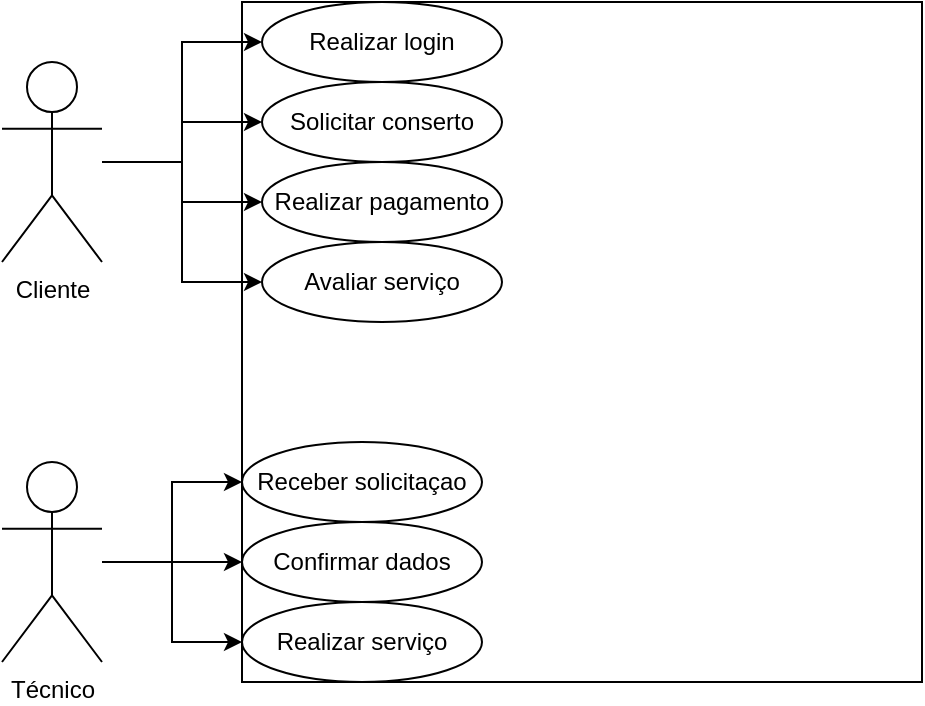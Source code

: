 <mxfile version="21.0.7" type="device"><diagram name="Page-1" id="vN10erOqV__K5tvq44NO"><mxGraphModel dx="1050" dy="541" grid="1" gridSize="10" guides="1" tooltips="1" connect="1" arrows="1" fold="1" page="1" pageScale="1" pageWidth="850" pageHeight="1100" math="0" shadow="0"><root><mxCell id="0"/><mxCell id="1" parent="0"/><mxCell id="_MUVhkMu3kC-fTGdIZ-W-2" value="" style="whiteSpace=wrap;html=1;aspect=fixed;" vertex="1" parent="1"><mxGeometry x="180" y="50" width="340" height="340" as="geometry"/></mxCell><mxCell id="_MUVhkMu3kC-fTGdIZ-W-24" style="edgeStyle=orthogonalEdgeStyle;rounded=0;orthogonalLoop=1;jettySize=auto;html=1;" edge="1" parent="1" source="_MUVhkMu3kC-fTGdIZ-W-3" target="_MUVhkMu3kC-fTGdIZ-W-10"><mxGeometry relative="1" as="geometry"/></mxCell><mxCell id="_MUVhkMu3kC-fTGdIZ-W-25" style="edgeStyle=orthogonalEdgeStyle;rounded=0;orthogonalLoop=1;jettySize=auto;html=1;" edge="1" parent="1" source="_MUVhkMu3kC-fTGdIZ-W-3" target="_MUVhkMu3kC-fTGdIZ-W-11"><mxGeometry relative="1" as="geometry"/></mxCell><mxCell id="_MUVhkMu3kC-fTGdIZ-W-26" style="edgeStyle=orthogonalEdgeStyle;rounded=0;orthogonalLoop=1;jettySize=auto;html=1;" edge="1" parent="1" source="_MUVhkMu3kC-fTGdIZ-W-3" target="_MUVhkMu3kC-fTGdIZ-W-13"><mxGeometry relative="1" as="geometry"/></mxCell><mxCell id="_MUVhkMu3kC-fTGdIZ-W-27" style="edgeStyle=orthogonalEdgeStyle;rounded=0;orthogonalLoop=1;jettySize=auto;html=1;" edge="1" parent="1" source="_MUVhkMu3kC-fTGdIZ-W-3" target="_MUVhkMu3kC-fTGdIZ-W-14"><mxGeometry relative="1" as="geometry"/></mxCell><mxCell id="_MUVhkMu3kC-fTGdIZ-W-3" value="Cliente&lt;br&gt;" style="shape=umlActor;verticalLabelPosition=bottom;verticalAlign=top;html=1;outlineConnect=0;" vertex="1" parent="1"><mxGeometry x="60" y="80" width="50" height="100" as="geometry"/></mxCell><mxCell id="_MUVhkMu3kC-fTGdIZ-W-10" value="Realizar login" style="ellipse;whiteSpace=wrap;html=1;" vertex="1" parent="1"><mxGeometry x="190" y="50" width="120" height="40" as="geometry"/></mxCell><mxCell id="_MUVhkMu3kC-fTGdIZ-W-11" value="Solicitar conserto" style="ellipse;whiteSpace=wrap;html=1;" vertex="1" parent="1"><mxGeometry x="190" y="90" width="120" height="40" as="geometry"/></mxCell><mxCell id="_MUVhkMu3kC-fTGdIZ-W-13" value="Realizar pagamento" style="ellipse;whiteSpace=wrap;html=1;" vertex="1" parent="1"><mxGeometry x="190" y="130" width="120" height="40" as="geometry"/></mxCell><mxCell id="_MUVhkMu3kC-fTGdIZ-W-14" value="Avaliar serviço" style="ellipse;whiteSpace=wrap;html=1;" vertex="1" parent="1"><mxGeometry x="190" y="170" width="120" height="40" as="geometry"/></mxCell><mxCell id="_MUVhkMu3kC-fTGdIZ-W-33" style="edgeStyle=orthogonalEdgeStyle;rounded=0;orthogonalLoop=1;jettySize=auto;html=1;" edge="1" parent="1" source="_MUVhkMu3kC-fTGdIZ-W-22" target="_MUVhkMu3kC-fTGdIZ-W-28"><mxGeometry relative="1" as="geometry"/></mxCell><mxCell id="_MUVhkMu3kC-fTGdIZ-W-34" style="edgeStyle=orthogonalEdgeStyle;rounded=0;orthogonalLoop=1;jettySize=auto;html=1;" edge="1" parent="1" source="_MUVhkMu3kC-fTGdIZ-W-22" target="_MUVhkMu3kC-fTGdIZ-W-30"><mxGeometry relative="1" as="geometry"/></mxCell><mxCell id="_MUVhkMu3kC-fTGdIZ-W-35" style="edgeStyle=orthogonalEdgeStyle;rounded=0;orthogonalLoop=1;jettySize=auto;html=1;" edge="1" parent="1" source="_MUVhkMu3kC-fTGdIZ-W-22" target="_MUVhkMu3kC-fTGdIZ-W-29"><mxGeometry relative="1" as="geometry"/></mxCell><mxCell id="_MUVhkMu3kC-fTGdIZ-W-22" value="Técnico" style="shape=umlActor;verticalLabelPosition=bottom;verticalAlign=top;html=1;outlineConnect=0;" vertex="1" parent="1"><mxGeometry x="60" y="280" width="50" height="100" as="geometry"/></mxCell><mxCell id="_MUVhkMu3kC-fTGdIZ-W-28" value="Realizar serviço" style="ellipse;whiteSpace=wrap;html=1;" vertex="1" parent="1"><mxGeometry x="180" y="350" width="120" height="40" as="geometry"/></mxCell><mxCell id="_MUVhkMu3kC-fTGdIZ-W-29" value="Confirmar dados" style="ellipse;whiteSpace=wrap;html=1;" vertex="1" parent="1"><mxGeometry x="180" y="310" width="120" height="40" as="geometry"/></mxCell><mxCell id="_MUVhkMu3kC-fTGdIZ-W-30" value="Receber solicitaçao" style="ellipse;whiteSpace=wrap;html=1;" vertex="1" parent="1"><mxGeometry x="180" y="270" width="120" height="40" as="geometry"/></mxCell></root></mxGraphModel></diagram></mxfile>